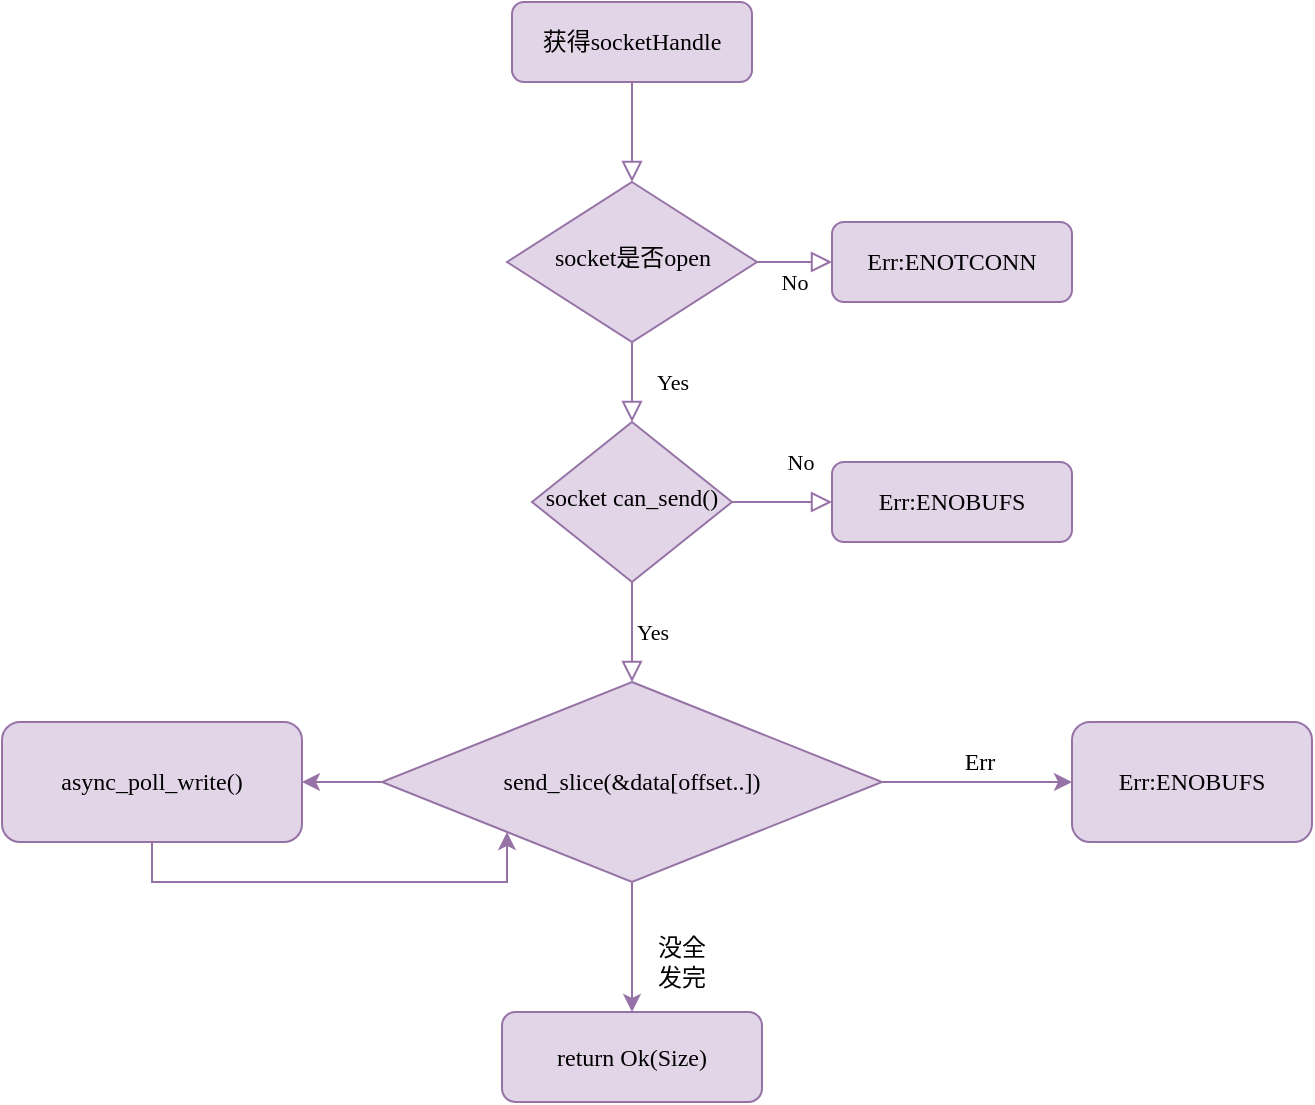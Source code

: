 <mxfile version="13.8.2" type="github">
  <diagram id="C5RBs43oDa-KdzZeNtuy" name="Page-1">
    <mxGraphModel dx="1483" dy="756" grid="1" gridSize="10" guides="1" tooltips="1" connect="1" arrows="1" fold="1" page="1" pageScale="1" pageWidth="827" pageHeight="1169" math="0" shadow="0">
      <root>
        <mxCell id="WIyWlLk6GJQsqaUBKTNV-0" />
        <mxCell id="WIyWlLk6GJQsqaUBKTNV-1" parent="WIyWlLk6GJQsqaUBKTNV-0" />
        <mxCell id="WIyWlLk6GJQsqaUBKTNV-2" value="" style="rounded=0;html=1;jettySize=auto;orthogonalLoop=1;fontSize=11;endArrow=block;endFill=0;endSize=8;strokeWidth=1;shadow=0;labelBackgroundColor=none;edgeStyle=orthogonalEdgeStyle;fontFamily=Lucida Console;fillColor=#e1d5e7;strokeColor=#9673a6;" parent="WIyWlLk6GJQsqaUBKTNV-1" source="WIyWlLk6GJQsqaUBKTNV-3" target="WIyWlLk6GJQsqaUBKTNV-6" edge="1">
          <mxGeometry relative="1" as="geometry" />
        </mxCell>
        <mxCell id="WIyWlLk6GJQsqaUBKTNV-3" value="获得socketHandle" style="rounded=1;whiteSpace=wrap;html=1;fontSize=12;glass=0;strokeWidth=1;shadow=0;fontFamily=Lucida Console;fillColor=#e1d5e7;strokeColor=#9673a6;" parent="WIyWlLk6GJQsqaUBKTNV-1" vertex="1">
          <mxGeometry x="255" y="80" width="120" height="40" as="geometry" />
        </mxCell>
        <mxCell id="WIyWlLk6GJQsqaUBKTNV-4" value="Yes" style="rounded=0;html=1;jettySize=auto;orthogonalLoop=1;fontSize=11;endArrow=block;endFill=0;endSize=8;strokeWidth=1;shadow=0;labelBackgroundColor=none;edgeStyle=orthogonalEdgeStyle;fontFamily=Lucida Console;fillColor=#e1d5e7;strokeColor=#9673a6;" parent="WIyWlLk6GJQsqaUBKTNV-1" source="WIyWlLk6GJQsqaUBKTNV-6" target="WIyWlLk6GJQsqaUBKTNV-10" edge="1">
          <mxGeometry y="20" relative="1" as="geometry">
            <mxPoint as="offset" />
          </mxGeometry>
        </mxCell>
        <mxCell id="WIyWlLk6GJQsqaUBKTNV-5" value="No" style="edgeStyle=orthogonalEdgeStyle;rounded=0;html=1;jettySize=auto;orthogonalLoop=1;fontSize=11;endArrow=block;endFill=0;endSize=8;strokeWidth=1;shadow=0;labelBackgroundColor=none;fontFamily=Lucida Console;fillColor=#e1d5e7;strokeColor=#9673a6;" parent="WIyWlLk6GJQsqaUBKTNV-1" source="WIyWlLk6GJQsqaUBKTNV-6" target="WIyWlLk6GJQsqaUBKTNV-7" edge="1">
          <mxGeometry y="10" relative="1" as="geometry">
            <mxPoint as="offset" />
          </mxGeometry>
        </mxCell>
        <mxCell id="WIyWlLk6GJQsqaUBKTNV-6" value="socket是否open" style="rhombus;whiteSpace=wrap;html=1;shadow=0;fontFamily=Lucida Console;fontSize=12;align=center;strokeWidth=1;spacing=6;spacingTop=-4;fillColor=#e1d5e7;strokeColor=#9673a6;" parent="WIyWlLk6GJQsqaUBKTNV-1" vertex="1">
          <mxGeometry x="252.5" y="170" width="125" height="80" as="geometry" />
        </mxCell>
        <mxCell id="WIyWlLk6GJQsqaUBKTNV-7" value="Err:ENOTCONN" style="rounded=1;whiteSpace=wrap;html=1;fontSize=12;glass=0;strokeWidth=1;shadow=0;fontFamily=Lucida Console;fillColor=#e1d5e7;strokeColor=#9673a6;" parent="WIyWlLk6GJQsqaUBKTNV-1" vertex="1">
          <mxGeometry x="415" y="190" width="120" height="40" as="geometry" />
        </mxCell>
        <mxCell id="WIyWlLk6GJQsqaUBKTNV-8" value="No" style="rounded=0;html=1;jettySize=auto;orthogonalLoop=1;fontSize=11;endArrow=block;endFill=0;endSize=8;strokeWidth=1;shadow=0;labelBackgroundColor=none;edgeStyle=orthogonalEdgeStyle;fontFamily=Lucida Console;fillColor=#e1d5e7;strokeColor=#9673a6;" parent="WIyWlLk6GJQsqaUBKTNV-1" source="WIyWlLk6GJQsqaUBKTNV-10" target="WIyWlLk6GJQsqaUBKTNV-11" edge="1">
          <mxGeometry x="0.333" y="20" relative="1" as="geometry">
            <mxPoint as="offset" />
          </mxGeometry>
        </mxCell>
        <mxCell id="WIyWlLk6GJQsqaUBKTNV-9" value="Yes" style="edgeStyle=orthogonalEdgeStyle;rounded=0;html=1;jettySize=auto;orthogonalLoop=1;fontSize=11;endArrow=block;endFill=0;endSize=8;strokeWidth=1;shadow=0;labelBackgroundColor=none;fontFamily=Lucida Console;fillColor=#e1d5e7;strokeColor=#9673a6;" parent="WIyWlLk6GJQsqaUBKTNV-1" source="WIyWlLk6GJQsqaUBKTNV-10" target="Gh0-VqvyrxZRgpV2Z8TL-0" edge="1">
          <mxGeometry y="10" relative="1" as="geometry">
            <mxPoint as="offset" />
            <mxPoint x="315" y="420" as="targetPoint" />
          </mxGeometry>
        </mxCell>
        <mxCell id="WIyWlLk6GJQsqaUBKTNV-10" value="socket can_send()" style="rhombus;whiteSpace=wrap;html=1;shadow=0;fontFamily=Lucida Console;fontSize=12;align=center;strokeWidth=1;spacing=6;spacingTop=-4;fillColor=#e1d5e7;strokeColor=#9673a6;" parent="WIyWlLk6GJQsqaUBKTNV-1" vertex="1">
          <mxGeometry x="265" y="290" width="100" height="80" as="geometry" />
        </mxCell>
        <mxCell id="WIyWlLk6GJQsqaUBKTNV-11" value="Err:ENOBUFS" style="rounded=1;whiteSpace=wrap;html=1;fontSize=12;glass=0;strokeWidth=1;shadow=0;fontFamily=Lucida Console;fillColor=#e1d5e7;strokeColor=#9673a6;" parent="WIyWlLk6GJQsqaUBKTNV-1" vertex="1">
          <mxGeometry x="415" y="310" width="120" height="40" as="geometry" />
        </mxCell>
        <mxCell id="Gh0-VqvyrxZRgpV2Z8TL-3" style="edgeStyle=orthogonalEdgeStyle;rounded=0;orthogonalLoop=1;jettySize=auto;html=1;entryX=0;entryY=0.5;entryDx=0;entryDy=0;fontFamily=Lucida Console;fillColor=#e1d5e7;strokeColor=#9673a6;" edge="1" parent="WIyWlLk6GJQsqaUBKTNV-1" source="Gh0-VqvyrxZRgpV2Z8TL-0" target="Gh0-VqvyrxZRgpV2Z8TL-2">
          <mxGeometry relative="1" as="geometry" />
        </mxCell>
        <mxCell id="Gh0-VqvyrxZRgpV2Z8TL-6" style="edgeStyle=orthogonalEdgeStyle;rounded=0;orthogonalLoop=1;jettySize=auto;html=1;entryX=0.5;entryY=0;entryDx=0;entryDy=0;fontFamily=Lucida Console;fillColor=#e1d5e7;strokeColor=#9673a6;" edge="1" parent="WIyWlLk6GJQsqaUBKTNV-1" source="Gh0-VqvyrxZRgpV2Z8TL-0" target="Gh0-VqvyrxZRgpV2Z8TL-5">
          <mxGeometry relative="1" as="geometry" />
        </mxCell>
        <mxCell id="Gh0-VqvyrxZRgpV2Z8TL-9" style="edgeStyle=orthogonalEdgeStyle;rounded=0;orthogonalLoop=1;jettySize=auto;html=1;entryX=1;entryY=0.5;entryDx=0;entryDy=0;fontFamily=Lucida Console;fillColor=#e1d5e7;strokeColor=#9673a6;" edge="1" parent="WIyWlLk6GJQsqaUBKTNV-1" source="Gh0-VqvyrxZRgpV2Z8TL-0" target="Gh0-VqvyrxZRgpV2Z8TL-8">
          <mxGeometry relative="1" as="geometry" />
        </mxCell>
        <mxCell id="Gh0-VqvyrxZRgpV2Z8TL-0" value="send_slice(&amp;amp;data[offset..])" style="rhombus;whiteSpace=wrap;html=1;fontFamily=Lucida Console;fillColor=#e1d5e7;strokeColor=#9673a6;" vertex="1" parent="WIyWlLk6GJQsqaUBKTNV-1">
          <mxGeometry x="190" y="420" width="250" height="100" as="geometry" />
        </mxCell>
        <mxCell id="Gh0-VqvyrxZRgpV2Z8TL-2" value="Err:ENOBUFS" style="rounded=1;whiteSpace=wrap;html=1;fontFamily=Lucida Console;fillColor=#e1d5e7;strokeColor=#9673a6;" vertex="1" parent="WIyWlLk6GJQsqaUBKTNV-1">
          <mxGeometry x="535" y="440" width="120" height="60" as="geometry" />
        </mxCell>
        <mxCell id="Gh0-VqvyrxZRgpV2Z8TL-4" value="Err" style="text;html=1;align=center;verticalAlign=middle;whiteSpace=wrap;rounded=0;fontFamily=Lucida Console;" vertex="1" parent="WIyWlLk6GJQsqaUBKTNV-1">
          <mxGeometry x="468.5" y="450" width="40" height="20" as="geometry" />
        </mxCell>
        <mxCell id="Gh0-VqvyrxZRgpV2Z8TL-5" value="return Ok(Size)" style="rounded=1;whiteSpace=wrap;html=1;fontFamily=Lucida Console;fillColor=#e1d5e7;strokeColor=#9673a6;" vertex="1" parent="WIyWlLk6GJQsqaUBKTNV-1">
          <mxGeometry x="250" y="585" width="130" height="45" as="geometry" />
        </mxCell>
        <mxCell id="Gh0-VqvyrxZRgpV2Z8TL-7" value="没全发完" style="text;html=1;align=center;verticalAlign=middle;whiteSpace=wrap;rounded=0;fontFamily=Lucida Console;" vertex="1" parent="WIyWlLk6GJQsqaUBKTNV-1">
          <mxGeometry x="325" y="550" width="30" height="20" as="geometry" />
        </mxCell>
        <mxCell id="Gh0-VqvyrxZRgpV2Z8TL-10" style="edgeStyle=orthogonalEdgeStyle;rounded=0;orthogonalLoop=1;jettySize=auto;html=1;fontFamily=Lucida Console;entryX=0;entryY=1;entryDx=0;entryDy=0;fillColor=#e1d5e7;strokeColor=#9673a6;" edge="1" parent="WIyWlLk6GJQsqaUBKTNV-1" source="Gh0-VqvyrxZRgpV2Z8TL-8" target="Gh0-VqvyrxZRgpV2Z8TL-0">
          <mxGeometry relative="1" as="geometry">
            <mxPoint x="100" y="590" as="targetPoint" />
            <Array as="points">
              <mxPoint x="75" y="520" />
              <mxPoint x="253" y="520" />
            </Array>
          </mxGeometry>
        </mxCell>
        <mxCell id="Gh0-VqvyrxZRgpV2Z8TL-8" value="async_poll_write()" style="rounded=1;whiteSpace=wrap;html=1;fontFamily=Lucida Console;fillColor=#e1d5e7;strokeColor=#9673a6;" vertex="1" parent="WIyWlLk6GJQsqaUBKTNV-1">
          <mxGeometry y="440" width="150" height="60" as="geometry" />
        </mxCell>
      </root>
    </mxGraphModel>
  </diagram>
</mxfile>
